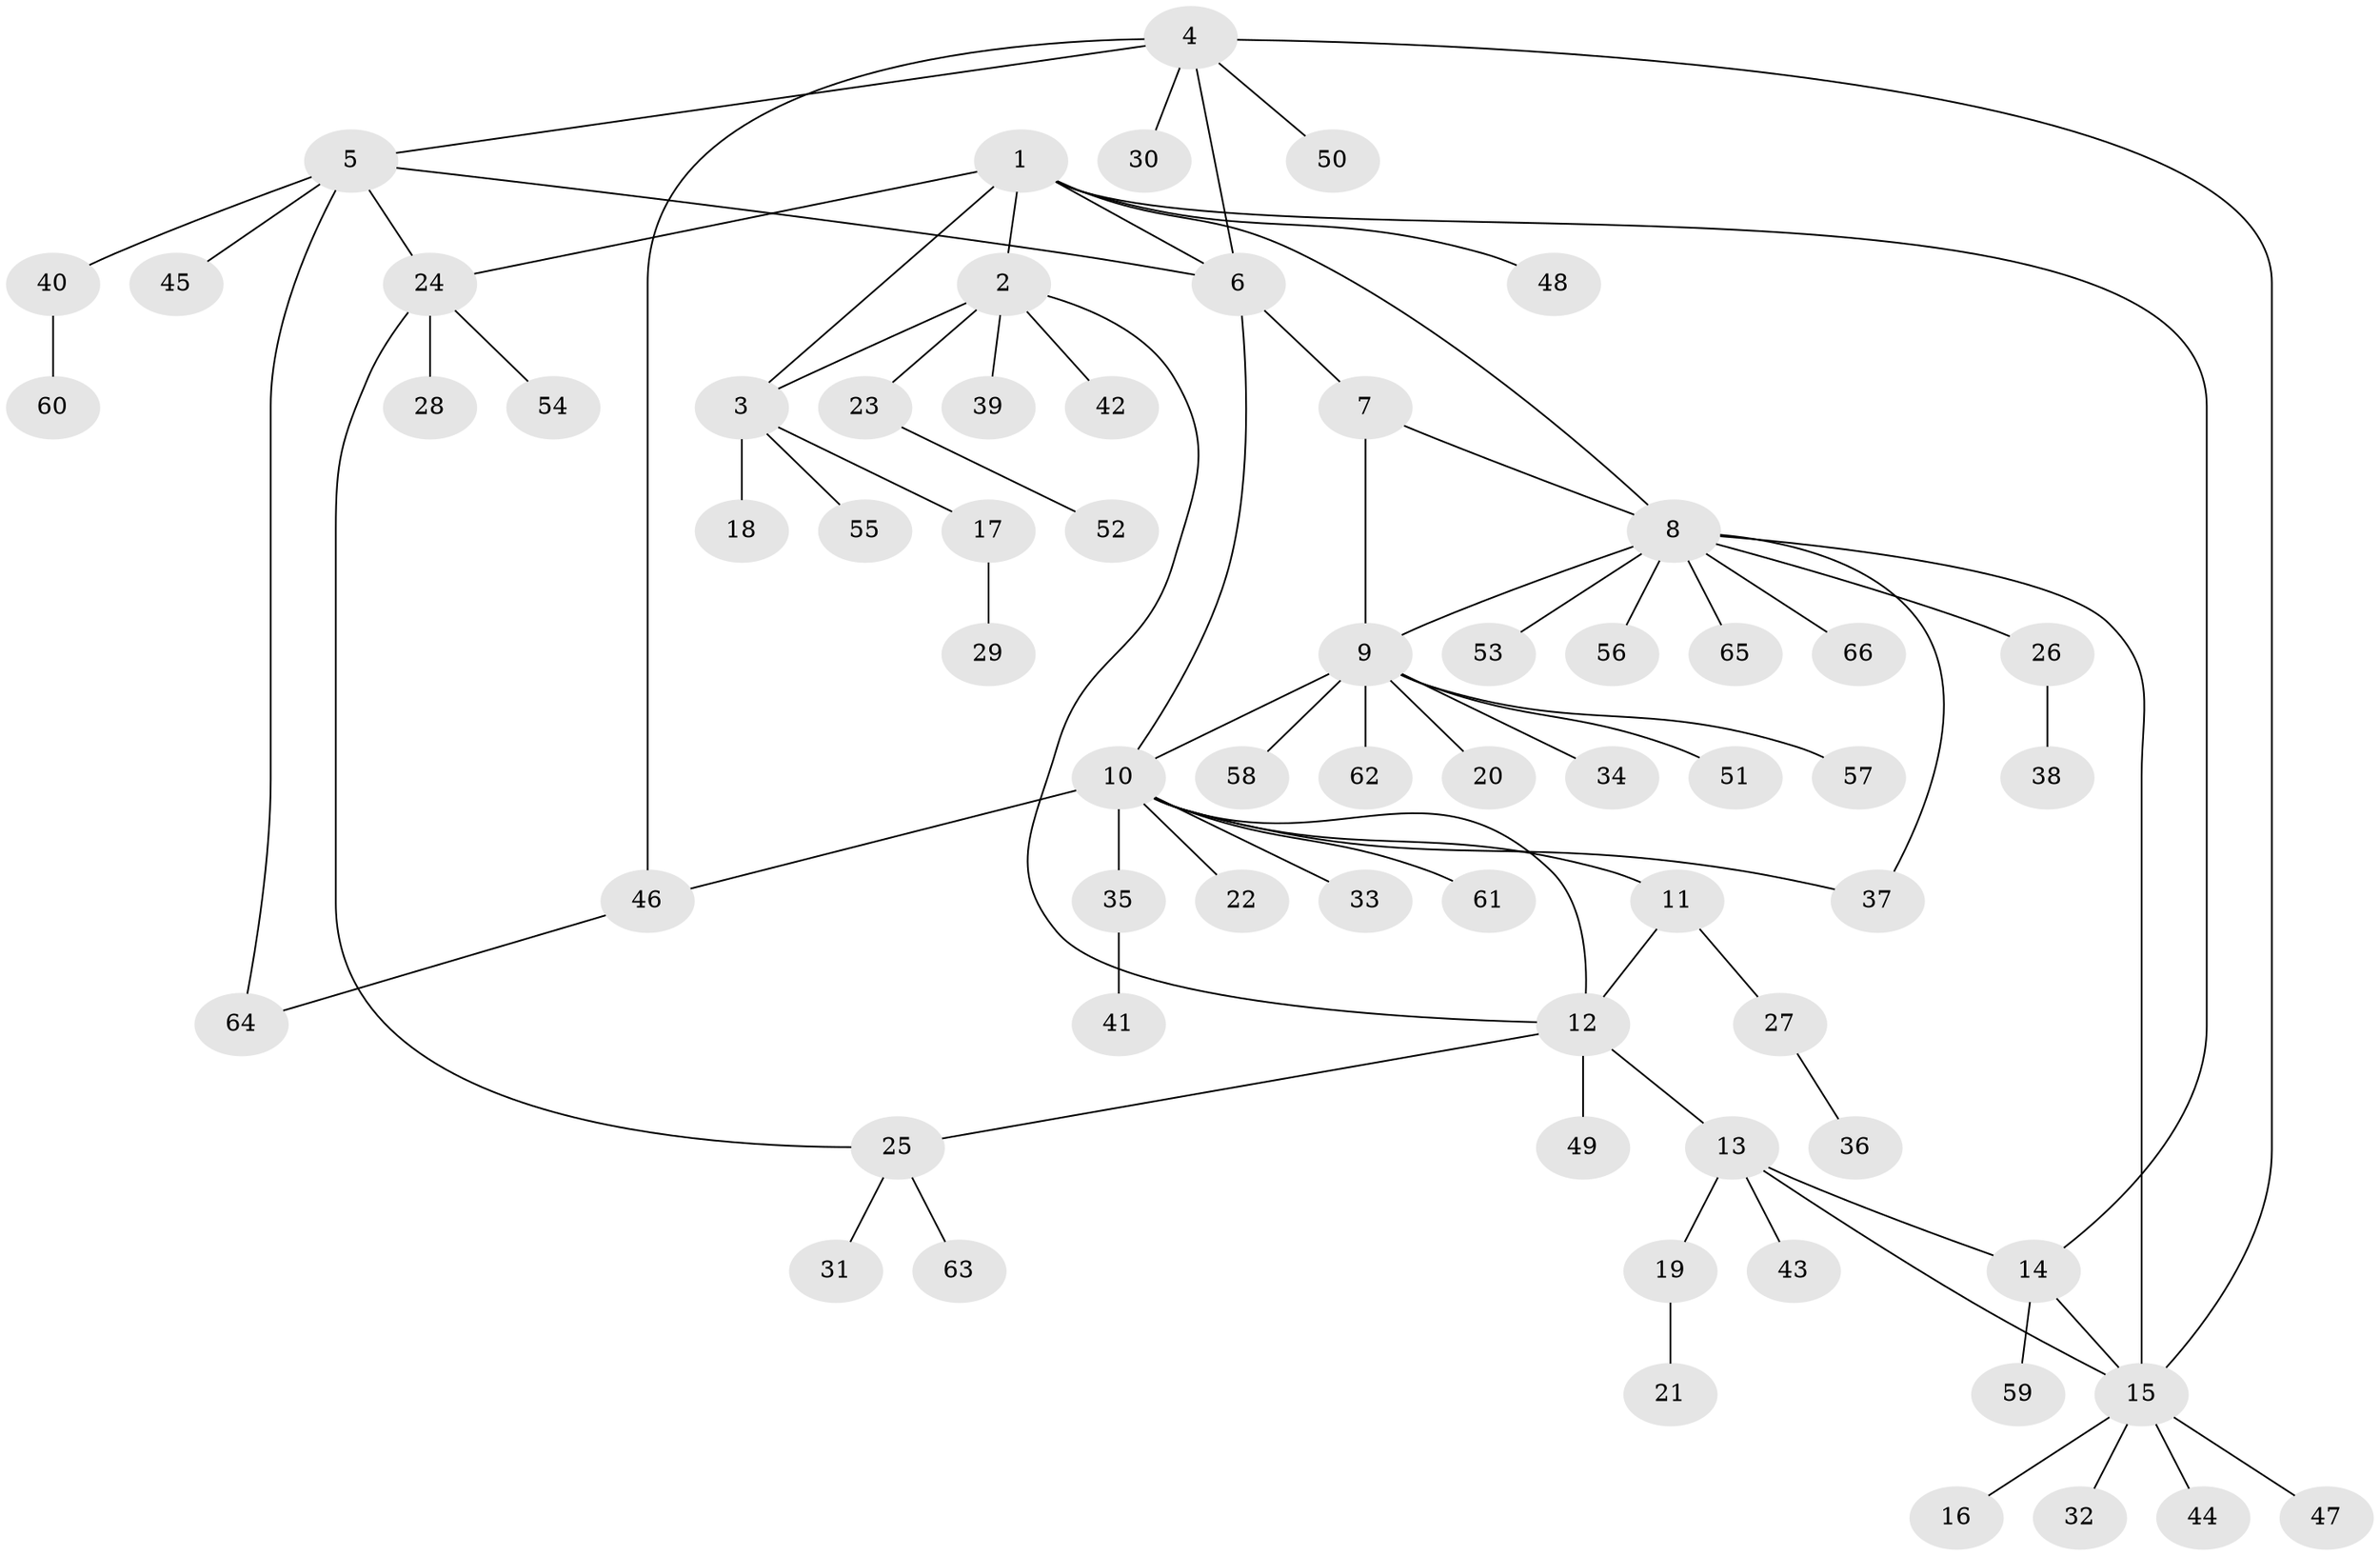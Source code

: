 // Generated by graph-tools (version 1.1) at 2025/55/03/09/25 04:55:11]
// undirected, 66 vertices, 81 edges
graph export_dot {
graph [start="1"]
  node [color=gray90,style=filled];
  1;
  2;
  3;
  4;
  5;
  6;
  7;
  8;
  9;
  10;
  11;
  12;
  13;
  14;
  15;
  16;
  17;
  18;
  19;
  20;
  21;
  22;
  23;
  24;
  25;
  26;
  27;
  28;
  29;
  30;
  31;
  32;
  33;
  34;
  35;
  36;
  37;
  38;
  39;
  40;
  41;
  42;
  43;
  44;
  45;
  46;
  47;
  48;
  49;
  50;
  51;
  52;
  53;
  54;
  55;
  56;
  57;
  58;
  59;
  60;
  61;
  62;
  63;
  64;
  65;
  66;
  1 -- 2;
  1 -- 3;
  1 -- 6;
  1 -- 8;
  1 -- 14;
  1 -- 24;
  1 -- 48;
  2 -- 3;
  2 -- 12;
  2 -- 23;
  2 -- 39;
  2 -- 42;
  3 -- 17;
  3 -- 18;
  3 -- 55;
  4 -- 5;
  4 -- 6;
  4 -- 15;
  4 -- 30;
  4 -- 46;
  4 -- 50;
  5 -- 6;
  5 -- 24;
  5 -- 40;
  5 -- 45;
  5 -- 64;
  6 -- 7;
  6 -- 10;
  7 -- 8;
  7 -- 9;
  8 -- 9;
  8 -- 15;
  8 -- 26;
  8 -- 37;
  8 -- 53;
  8 -- 56;
  8 -- 65;
  8 -- 66;
  9 -- 10;
  9 -- 20;
  9 -- 34;
  9 -- 51;
  9 -- 57;
  9 -- 58;
  9 -- 62;
  10 -- 11;
  10 -- 12;
  10 -- 22;
  10 -- 33;
  10 -- 35;
  10 -- 37;
  10 -- 46;
  10 -- 61;
  11 -- 12;
  11 -- 27;
  12 -- 13;
  12 -- 25;
  12 -- 49;
  13 -- 14;
  13 -- 15;
  13 -- 19;
  13 -- 43;
  14 -- 15;
  14 -- 59;
  15 -- 16;
  15 -- 32;
  15 -- 44;
  15 -- 47;
  17 -- 29;
  19 -- 21;
  23 -- 52;
  24 -- 25;
  24 -- 28;
  24 -- 54;
  25 -- 31;
  25 -- 63;
  26 -- 38;
  27 -- 36;
  35 -- 41;
  40 -- 60;
  46 -- 64;
}
